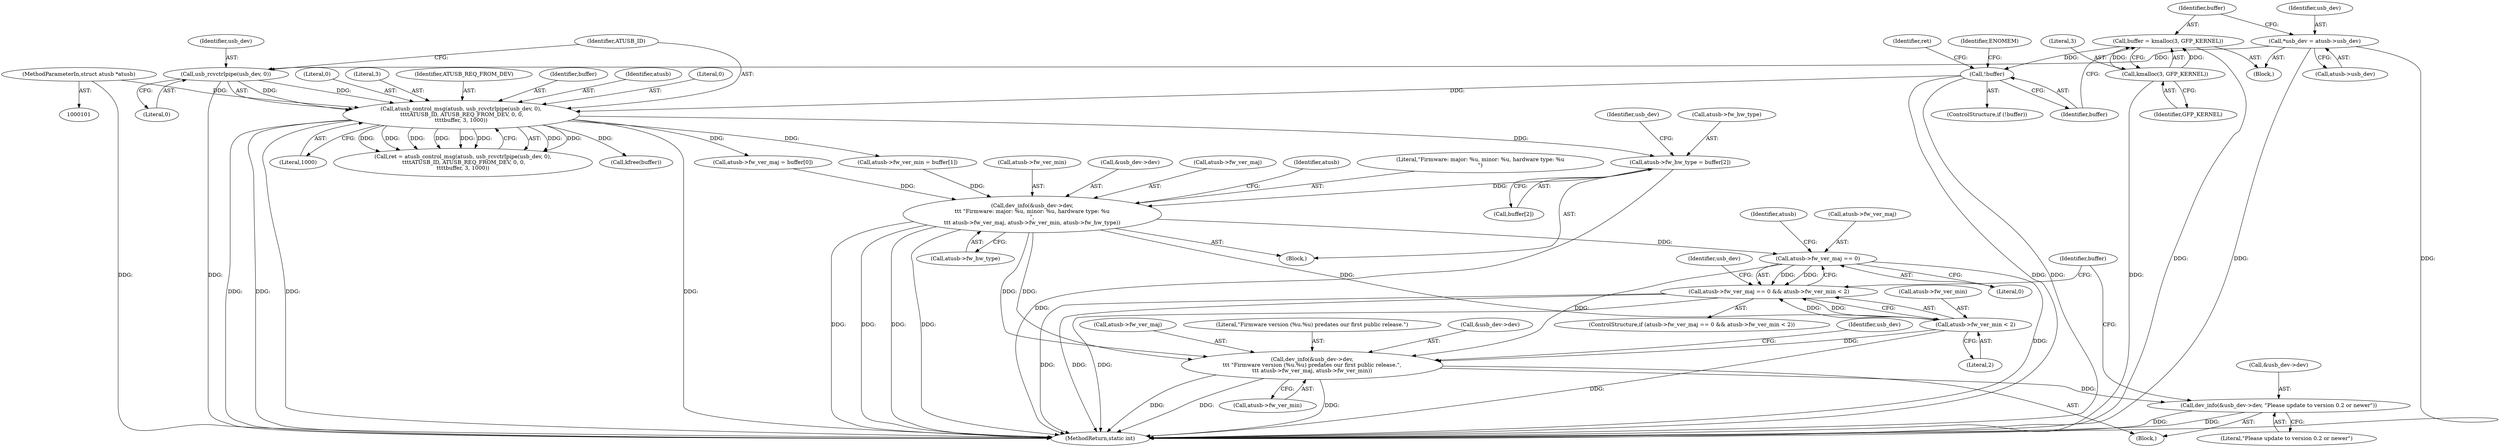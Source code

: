 digraph "0_linux_05a974efa4bdf6e2a150e3f27dc6fcf0a9ad5655_0@array" {
"1000156" [label="(Call,atusb->fw_hw_type = buffer[2])"];
"1000125" [label="(Call,atusb_control_msg(atusb, usb_rcvctrlpipe(usb_dev, 0),\n \t\t\t\tATUSB_ID, ATUSB_REQ_FROM_DEV, 0, 0,\n\t\t\t\tbuffer, 3, 1000))"];
"1000102" [label="(MethodParameterIn,struct atusb *atusb)"];
"1000127" [label="(Call,usb_rcvctrlpipe(usb_dev, 0))"];
"1000105" [label="(Call,*usb_dev = atusb->usb_dev)"];
"1000118" [label="(Call,!buffer)"];
"1000112" [label="(Call,buffer = kmalloc(3, GFP_KERNEL))"];
"1000114" [label="(Call,kmalloc(3, GFP_KERNEL))"];
"1000163" [label="(Call,dev_info(&usb_dev->dev,\n\t\t\t \"Firmware: major: %u, minor: %u, hardware type: %u\n\",\n\t\t\t atusb->fw_ver_maj, atusb->fw_ver_min, atusb->fw_hw_type))"];
"1000180" [label="(Call,atusb->fw_ver_maj == 0)"];
"1000179" [label="(Call,atusb->fw_ver_maj == 0 && atusb->fw_ver_min < 2)"];
"1000191" [label="(Call,dev_info(&usb_dev->dev,\n\t\t\t \"Firmware version (%u.%u) predates our first public release.\",\n\t\t\t atusb->fw_ver_maj, atusb->fw_ver_min))"];
"1000203" [label="(Call,dev_info(&usb_dev->dev, \"Please update to version 0.2 or newer\"))"];
"1000185" [label="(Call,atusb->fw_ver_min < 2)"];
"1000116" [label="(Identifier,GFP_KERNEL)"];
"1000130" [label="(Identifier,ATUSB_ID)"];
"1000206" [label="(Identifier,usb_dev)"];
"1000189" [label="(Literal,2)"];
"1000184" [label="(Literal,0)"];
"1000142" [label="(Call,atusb->fw_ver_maj = buffer[0])"];
"1000117" [label="(ControlStructure,if (!buffer))"];
"1000125" [label="(Call,atusb_control_msg(atusb, usb_rcvctrlpipe(usb_dev, 0),\n \t\t\t\tATUSB_ID, ATUSB_REQ_FROM_DEV, 0, 0,\n\t\t\t\tbuffer, 3, 1000))"];
"1000102" [label="(MethodParameterIn,struct atusb *atusb)"];
"1000106" [label="(Identifier,usb_dev)"];
"1000182" [label="(Identifier,atusb)"];
"1000179" [label="(Call,atusb->fw_ver_maj == 0 && atusb->fw_ver_min < 2)"];
"1000163" [label="(Call,dev_info(&usb_dev->dev,\n\t\t\t \"Firmware: major: %u, minor: %u, hardware type: %u\n\",\n\t\t\t atusb->fw_ver_maj, atusb->fw_ver_min, atusb->fw_hw_type))"];
"1000204" [label="(Call,&usb_dev->dev)"];
"1000157" [label="(Call,atusb->fw_hw_type)"];
"1000114" [label="(Call,kmalloc(3, GFP_KERNEL))"];
"1000197" [label="(Call,atusb->fw_ver_maj)"];
"1000136" [label="(Literal,1000)"];
"1000115" [label="(Literal,3)"];
"1000180" [label="(Call,atusb->fw_ver_maj == 0)"];
"1000194" [label="(Identifier,usb_dev)"];
"1000166" [label="(Identifier,usb_dev)"];
"1000196" [label="(Literal,\"Firmware version (%u.%u) predates our first public release.\")"];
"1000127" [label="(Call,usb_rcvctrlpipe(usb_dev, 0))"];
"1000119" [label="(Identifier,buffer)"];
"1000124" [label="(Identifier,ret)"];
"1000213" [label="(MethodReturn,static int)"];
"1000133" [label="(Literal,0)"];
"1000141" [label="(Block,)"];
"1000118" [label="(Call,!buffer)"];
"1000113" [label="(Identifier,buffer)"];
"1000135" [label="(Literal,3)"];
"1000178" [label="(ControlStructure,if (atusb->fw_ver_maj == 0 && atusb->fw_ver_min < 2))"];
"1000191" [label="(Call,dev_info(&usb_dev->dev,\n\t\t\t \"Firmware version (%u.%u) predates our first public release.\",\n\t\t\t atusb->fw_ver_maj, atusb->fw_ver_min))"];
"1000123" [label="(Call,ret = atusb_control_msg(atusb, usb_rcvctrlpipe(usb_dev, 0),\n \t\t\t\tATUSB_ID, ATUSB_REQ_FROM_DEV, 0, 0,\n\t\t\t\tbuffer, 3, 1000))"];
"1000129" [label="(Literal,0)"];
"1000190" [label="(Block,)"];
"1000186" [label="(Call,atusb->fw_ver_min)"];
"1000208" [label="(Literal,\"Please update to version 0.2 or newer\")"];
"1000156" [label="(Call,atusb->fw_hw_type = buffer[2])"];
"1000168" [label="(Literal,\"Firmware: major: %u, minor: %u, hardware type: %u\n\")"];
"1000131" [label="(Identifier,ATUSB_REQ_FROM_DEV)"];
"1000187" [label="(Identifier,atusb)"];
"1000112" [label="(Call,buffer = kmalloc(3, GFP_KERNEL))"];
"1000200" [label="(Call,atusb->fw_ver_min)"];
"1000128" [label="(Identifier,usb_dev)"];
"1000149" [label="(Call,atusb->fw_ver_min = buffer[1])"];
"1000175" [label="(Call,atusb->fw_hw_type)"];
"1000172" [label="(Call,atusb->fw_ver_min)"];
"1000192" [label="(Call,&usb_dev->dev)"];
"1000210" [label="(Identifier,buffer)"];
"1000107" [label="(Call,atusb->usb_dev)"];
"1000185" [label="(Call,atusb->fw_ver_min < 2)"];
"1000181" [label="(Call,atusb->fw_ver_maj)"];
"1000134" [label="(Identifier,buffer)"];
"1000203" [label="(Call,dev_info(&usb_dev->dev, \"Please update to version 0.2 or newer\"))"];
"1000209" [label="(Call,kfree(buffer))"];
"1000122" [label="(Identifier,ENOMEM)"];
"1000103" [label="(Block,)"];
"1000160" [label="(Call,buffer[2])"];
"1000164" [label="(Call,&usb_dev->dev)"];
"1000169" [label="(Call,atusb->fw_ver_maj)"];
"1000126" [label="(Identifier,atusb)"];
"1000132" [label="(Literal,0)"];
"1000105" [label="(Call,*usb_dev = atusb->usb_dev)"];
"1000156" -> "1000141"  [label="AST: "];
"1000156" -> "1000160"  [label="CFG: "];
"1000157" -> "1000156"  [label="AST: "];
"1000160" -> "1000156"  [label="AST: "];
"1000166" -> "1000156"  [label="CFG: "];
"1000156" -> "1000213"  [label="DDG: "];
"1000125" -> "1000156"  [label="DDG: "];
"1000156" -> "1000163"  [label="DDG: "];
"1000125" -> "1000123"  [label="AST: "];
"1000125" -> "1000136"  [label="CFG: "];
"1000126" -> "1000125"  [label="AST: "];
"1000127" -> "1000125"  [label="AST: "];
"1000130" -> "1000125"  [label="AST: "];
"1000131" -> "1000125"  [label="AST: "];
"1000132" -> "1000125"  [label="AST: "];
"1000133" -> "1000125"  [label="AST: "];
"1000134" -> "1000125"  [label="AST: "];
"1000135" -> "1000125"  [label="AST: "];
"1000136" -> "1000125"  [label="AST: "];
"1000123" -> "1000125"  [label="CFG: "];
"1000125" -> "1000213"  [label="DDG: "];
"1000125" -> "1000213"  [label="DDG: "];
"1000125" -> "1000213"  [label="DDG: "];
"1000125" -> "1000213"  [label="DDG: "];
"1000125" -> "1000123"  [label="DDG: "];
"1000125" -> "1000123"  [label="DDG: "];
"1000125" -> "1000123"  [label="DDG: "];
"1000125" -> "1000123"  [label="DDG: "];
"1000125" -> "1000123"  [label="DDG: "];
"1000125" -> "1000123"  [label="DDG: "];
"1000125" -> "1000123"  [label="DDG: "];
"1000125" -> "1000123"  [label="DDG: "];
"1000102" -> "1000125"  [label="DDG: "];
"1000127" -> "1000125"  [label="DDG: "];
"1000127" -> "1000125"  [label="DDG: "];
"1000118" -> "1000125"  [label="DDG: "];
"1000125" -> "1000142"  [label="DDG: "];
"1000125" -> "1000149"  [label="DDG: "];
"1000125" -> "1000209"  [label="DDG: "];
"1000102" -> "1000101"  [label="AST: "];
"1000102" -> "1000213"  [label="DDG: "];
"1000127" -> "1000129"  [label="CFG: "];
"1000128" -> "1000127"  [label="AST: "];
"1000129" -> "1000127"  [label="AST: "];
"1000130" -> "1000127"  [label="CFG: "];
"1000127" -> "1000213"  [label="DDG: "];
"1000105" -> "1000127"  [label="DDG: "];
"1000105" -> "1000103"  [label="AST: "];
"1000105" -> "1000107"  [label="CFG: "];
"1000106" -> "1000105"  [label="AST: "];
"1000107" -> "1000105"  [label="AST: "];
"1000113" -> "1000105"  [label="CFG: "];
"1000105" -> "1000213"  [label="DDG: "];
"1000105" -> "1000213"  [label="DDG: "];
"1000118" -> "1000117"  [label="AST: "];
"1000118" -> "1000119"  [label="CFG: "];
"1000119" -> "1000118"  [label="AST: "];
"1000122" -> "1000118"  [label="CFG: "];
"1000124" -> "1000118"  [label="CFG: "];
"1000118" -> "1000213"  [label="DDG: "];
"1000118" -> "1000213"  [label="DDG: "];
"1000112" -> "1000118"  [label="DDG: "];
"1000112" -> "1000103"  [label="AST: "];
"1000112" -> "1000114"  [label="CFG: "];
"1000113" -> "1000112"  [label="AST: "];
"1000114" -> "1000112"  [label="AST: "];
"1000119" -> "1000112"  [label="CFG: "];
"1000112" -> "1000213"  [label="DDG: "];
"1000114" -> "1000112"  [label="DDG: "];
"1000114" -> "1000112"  [label="DDG: "];
"1000114" -> "1000116"  [label="CFG: "];
"1000115" -> "1000114"  [label="AST: "];
"1000116" -> "1000114"  [label="AST: "];
"1000114" -> "1000213"  [label="DDG: "];
"1000163" -> "1000141"  [label="AST: "];
"1000163" -> "1000175"  [label="CFG: "];
"1000164" -> "1000163"  [label="AST: "];
"1000168" -> "1000163"  [label="AST: "];
"1000169" -> "1000163"  [label="AST: "];
"1000172" -> "1000163"  [label="AST: "];
"1000175" -> "1000163"  [label="AST: "];
"1000182" -> "1000163"  [label="CFG: "];
"1000163" -> "1000213"  [label="DDG: "];
"1000163" -> "1000213"  [label="DDG: "];
"1000163" -> "1000213"  [label="DDG: "];
"1000163" -> "1000213"  [label="DDG: "];
"1000142" -> "1000163"  [label="DDG: "];
"1000149" -> "1000163"  [label="DDG: "];
"1000163" -> "1000180"  [label="DDG: "];
"1000163" -> "1000185"  [label="DDG: "];
"1000163" -> "1000191"  [label="DDG: "];
"1000163" -> "1000191"  [label="DDG: "];
"1000180" -> "1000179"  [label="AST: "];
"1000180" -> "1000184"  [label="CFG: "];
"1000181" -> "1000180"  [label="AST: "];
"1000184" -> "1000180"  [label="AST: "];
"1000187" -> "1000180"  [label="CFG: "];
"1000179" -> "1000180"  [label="CFG: "];
"1000180" -> "1000213"  [label="DDG: "];
"1000180" -> "1000179"  [label="DDG: "];
"1000180" -> "1000179"  [label="DDG: "];
"1000180" -> "1000191"  [label="DDG: "];
"1000179" -> "1000178"  [label="AST: "];
"1000179" -> "1000185"  [label="CFG: "];
"1000185" -> "1000179"  [label="AST: "];
"1000194" -> "1000179"  [label="CFG: "];
"1000210" -> "1000179"  [label="CFG: "];
"1000179" -> "1000213"  [label="DDG: "];
"1000179" -> "1000213"  [label="DDG: "];
"1000179" -> "1000213"  [label="DDG: "];
"1000185" -> "1000179"  [label="DDG: "];
"1000185" -> "1000179"  [label="DDG: "];
"1000191" -> "1000190"  [label="AST: "];
"1000191" -> "1000200"  [label="CFG: "];
"1000192" -> "1000191"  [label="AST: "];
"1000196" -> "1000191"  [label="AST: "];
"1000197" -> "1000191"  [label="AST: "];
"1000200" -> "1000191"  [label="AST: "];
"1000206" -> "1000191"  [label="CFG: "];
"1000191" -> "1000213"  [label="DDG: "];
"1000191" -> "1000213"  [label="DDG: "];
"1000191" -> "1000213"  [label="DDG: "];
"1000185" -> "1000191"  [label="DDG: "];
"1000191" -> "1000203"  [label="DDG: "];
"1000203" -> "1000190"  [label="AST: "];
"1000203" -> "1000208"  [label="CFG: "];
"1000204" -> "1000203"  [label="AST: "];
"1000208" -> "1000203"  [label="AST: "];
"1000210" -> "1000203"  [label="CFG: "];
"1000203" -> "1000213"  [label="DDG: "];
"1000203" -> "1000213"  [label="DDG: "];
"1000185" -> "1000189"  [label="CFG: "];
"1000186" -> "1000185"  [label="AST: "];
"1000189" -> "1000185"  [label="AST: "];
"1000185" -> "1000213"  [label="DDG: "];
}

